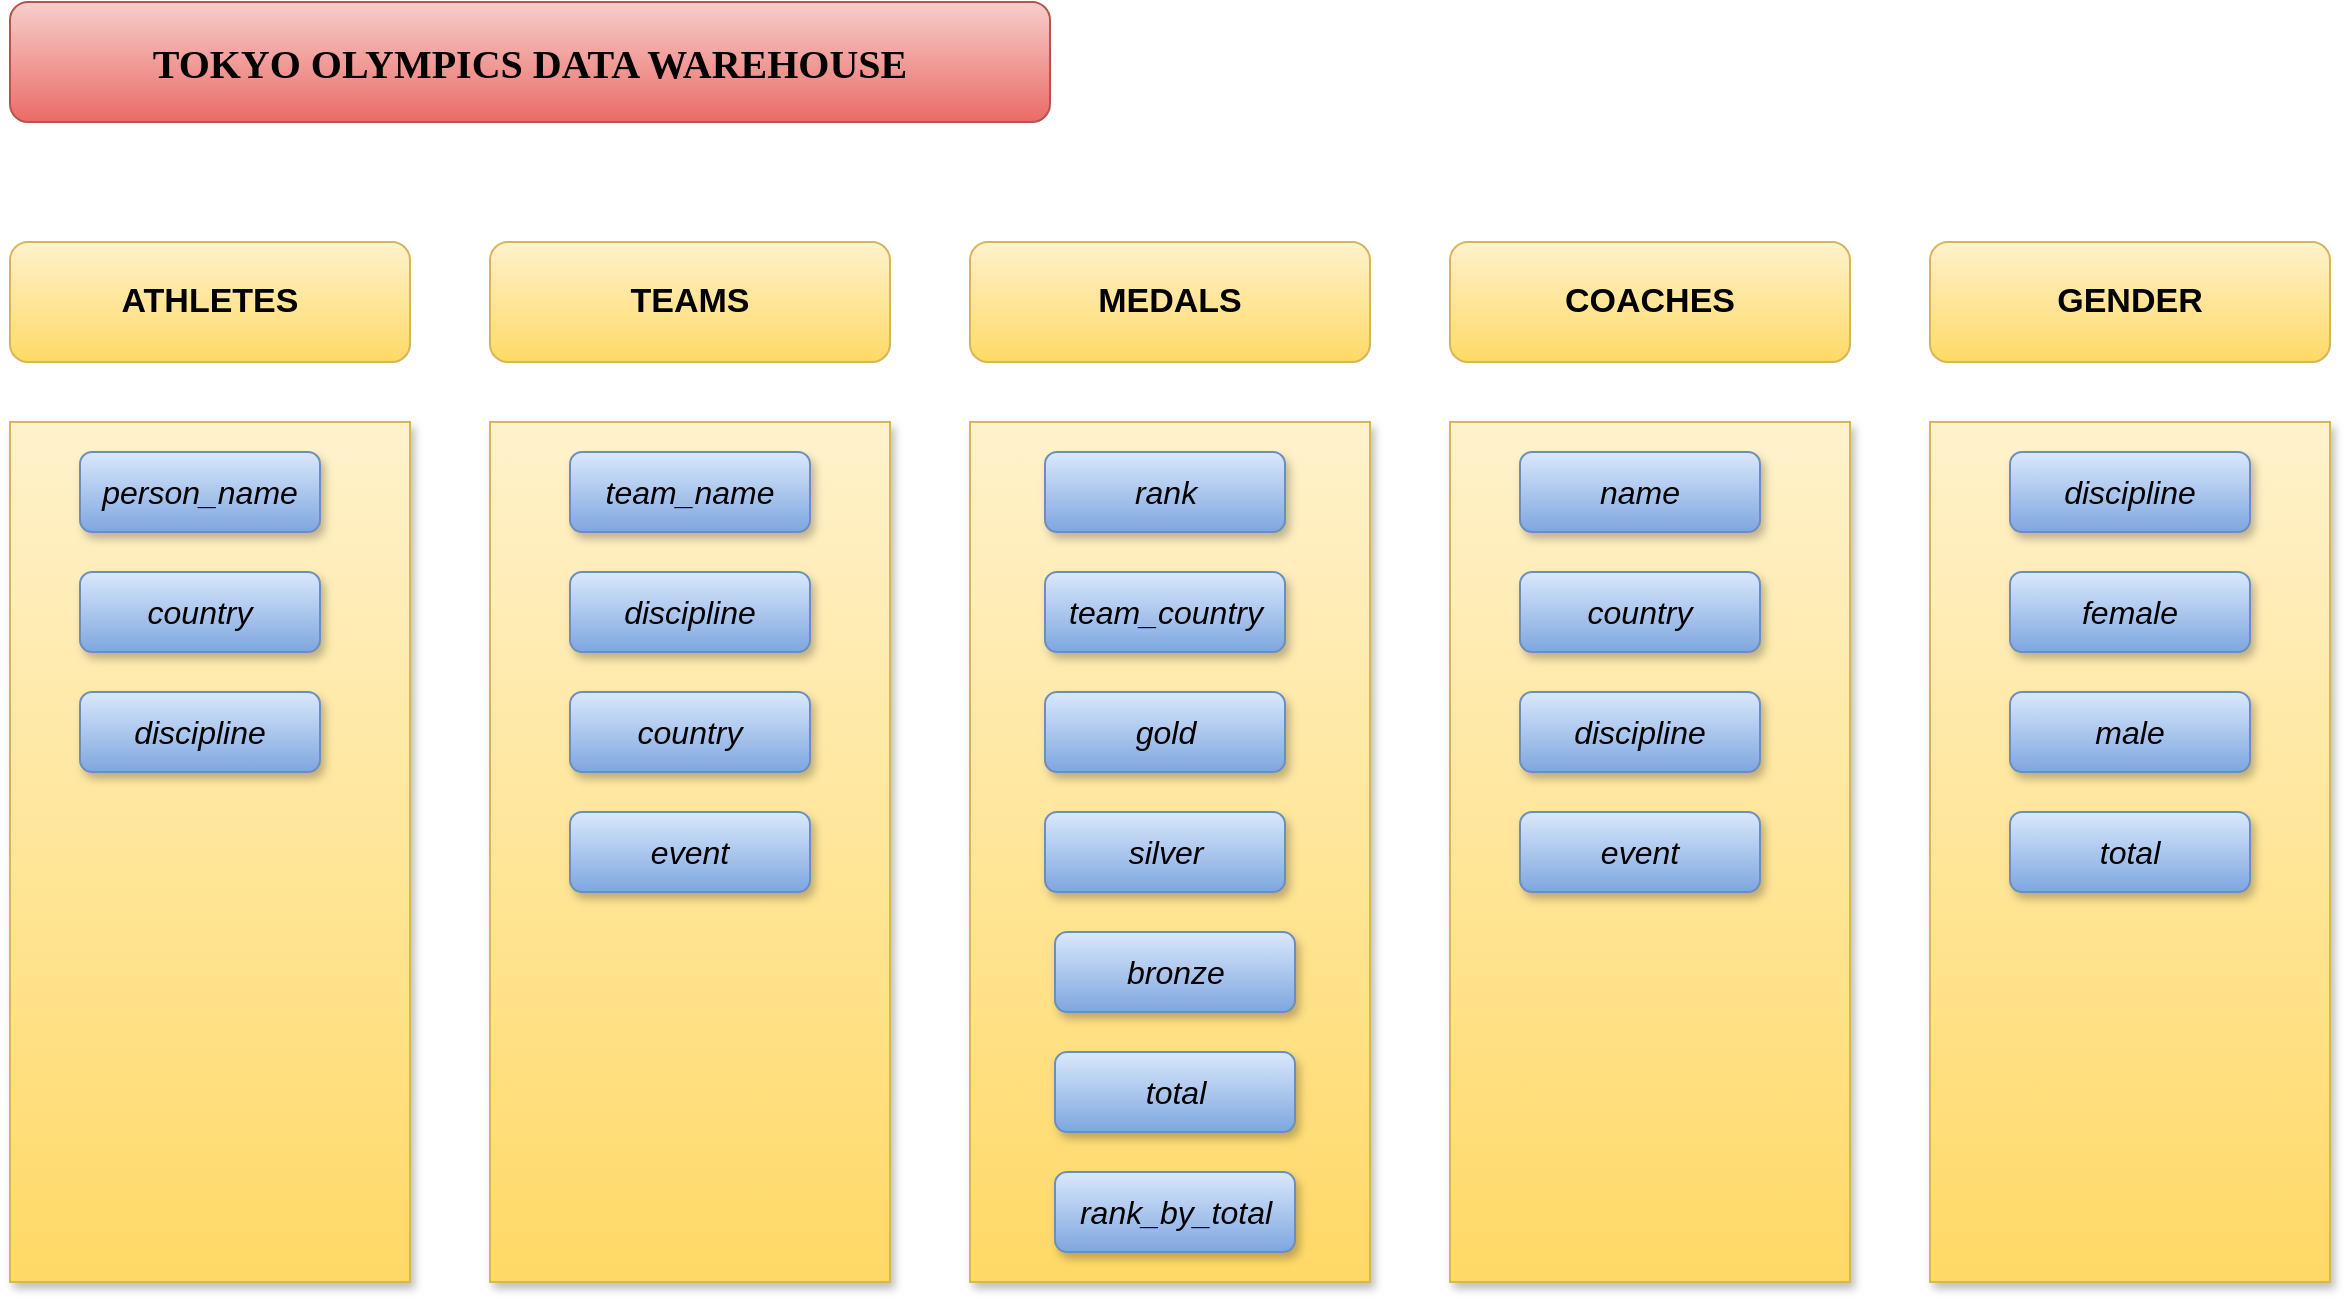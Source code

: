 <mxfile version="26.0.16">
  <diagram name="Page-1" id="cmiRLPd9M64iUV9V8Ofk">
    <mxGraphModel dx="2284" dy="884" grid="1" gridSize="10" guides="1" tooltips="1" connect="1" arrows="1" fold="1" page="1" pageScale="1" pageWidth="850" pageHeight="1100" math="0" shadow="0">
      <root>
        <mxCell id="0" />
        <mxCell id="1" parent="0" />
        <mxCell id="a53vQvWttHW8f18Grv44-1" value="&lt;span&gt;TOKYO OLYMPICS DATA WAREHOUSE&lt;/span&gt;" style="rounded=1;whiteSpace=wrap;html=1;fillColor=#f8cecc;strokeColor=#b85450;fontSize=20;fontStyle=1;labelBackgroundColor=none;textShadow=0;fontFamily=Verdana;gradientColor=#ea6b66;" parent="1" vertex="1">
          <mxGeometry x="-360" y="40" width="520" height="60" as="geometry" />
        </mxCell>
        <mxCell id="a53vQvWttHW8f18Grv44-2" value="" style="rounded=0;whiteSpace=wrap;html=1;fillColor=#fff2cc;gradientColor=#ffd966;strokeColor=#d6b656;shadow=1;" parent="1" vertex="1">
          <mxGeometry x="-360" y="250" width="200" height="430" as="geometry" />
        </mxCell>
        <mxCell id="a53vQvWttHW8f18Grv44-3" value="person_name" style="rounded=1;whiteSpace=wrap;html=1;fillColor=#dae8fc;gradientColor=#7ea6e0;strokeColor=#6c8ebf;glass=0;shadow=1;fontSize=16;align=center;fontStyle=2;horizontal=1;" parent="1" vertex="1">
          <mxGeometry x="-325" y="265" width="120" height="40" as="geometry" />
        </mxCell>
        <mxCell id="a53vQvWttHW8f18Grv44-4" value="country" style="rounded=1;whiteSpace=wrap;html=1;fillColor=#dae8fc;gradientColor=#7ea6e0;strokeColor=#6c8ebf;glass=0;shadow=1;fontSize=16;align=center;fontStyle=2;horizontal=1;" parent="1" vertex="1">
          <mxGeometry x="-325" y="325" width="120" height="40" as="geometry" />
        </mxCell>
        <mxCell id="a53vQvWttHW8f18Grv44-5" value="discipline" style="rounded=1;whiteSpace=wrap;html=1;fillColor=#dae8fc;gradientColor=#7ea6e0;strokeColor=#6c8ebf;glass=0;shadow=1;fontSize=16;align=center;fontStyle=2;horizontal=1;" parent="1" vertex="1">
          <mxGeometry x="-325" y="385" width="120" height="40" as="geometry" />
        </mxCell>
        <mxCell id="a53vQvWttHW8f18Grv44-6" value="ATHLETES" style="rounded=1;whiteSpace=wrap;html=1;fontStyle=1;fillColor=#fff2cc;gradientColor=#ffd966;strokeColor=#d6b656;fontSize=17;" parent="1" vertex="1">
          <mxGeometry x="-360" y="160" width="200" height="60" as="geometry" />
        </mxCell>
        <mxCell id="a53vQvWttHW8f18Grv44-7" value="" style="rounded=0;whiteSpace=wrap;html=1;fillColor=#fff2cc;gradientColor=#ffd966;strokeColor=#d6b656;shadow=1;" parent="1" vertex="1">
          <mxGeometry x="-120" y="250" width="200" height="430" as="geometry" />
        </mxCell>
        <mxCell id="a53vQvWttHW8f18Grv44-8" value="team_name" style="rounded=1;whiteSpace=wrap;html=1;fillColor=#dae8fc;gradientColor=#7ea6e0;strokeColor=#6c8ebf;glass=0;shadow=1;fontSize=16;align=center;fontStyle=2;horizontal=1;" parent="1" vertex="1">
          <mxGeometry x="-80" y="265" width="120" height="40" as="geometry" />
        </mxCell>
        <mxCell id="a53vQvWttHW8f18Grv44-9" value="country" style="rounded=1;whiteSpace=wrap;html=1;fillColor=#dae8fc;gradientColor=#7ea6e0;strokeColor=#6c8ebf;glass=0;shadow=1;fontSize=16;align=center;fontStyle=2;horizontal=1;" parent="1" vertex="1">
          <mxGeometry x="-80" y="385" width="120" height="40" as="geometry" />
        </mxCell>
        <mxCell id="a53vQvWttHW8f18Grv44-10" value="discipline" style="rounded=1;whiteSpace=wrap;html=1;fillColor=#dae8fc;gradientColor=#7ea6e0;strokeColor=#6c8ebf;glass=0;shadow=1;fontSize=16;align=center;fontStyle=2;horizontal=1;" parent="1" vertex="1">
          <mxGeometry x="-80" y="325" width="120" height="40" as="geometry" />
        </mxCell>
        <mxCell id="a53vQvWttHW8f18Grv44-11" value="TEAMS" style="rounded=1;whiteSpace=wrap;html=1;fontStyle=1;fillColor=#fff2cc;gradientColor=#ffd966;strokeColor=#d6b656;fontSize=17;" parent="1" vertex="1">
          <mxGeometry x="-120" y="160" width="200" height="60" as="geometry" />
        </mxCell>
        <mxCell id="a53vQvWttHW8f18Grv44-12" value="event" style="rounded=1;whiteSpace=wrap;html=1;fillColor=#dae8fc;gradientColor=#7ea6e0;strokeColor=#6c8ebf;glass=0;shadow=1;fontSize=16;align=center;fontStyle=2;horizontal=1;" parent="1" vertex="1">
          <mxGeometry x="-80" y="445" width="120" height="40" as="geometry" />
        </mxCell>
        <mxCell id="a53vQvWttHW8f18Grv44-13" value="" style="rounded=0;whiteSpace=wrap;html=1;fillColor=#fff2cc;gradientColor=#ffd966;strokeColor=#d6b656;shadow=1;" parent="1" vertex="1">
          <mxGeometry x="120" y="250" width="200" height="430" as="geometry" />
        </mxCell>
        <mxCell id="a53vQvWttHW8f18Grv44-14" value="rank" style="rounded=1;whiteSpace=wrap;html=1;fillColor=#dae8fc;gradientColor=#7ea6e0;strokeColor=#6c8ebf;glass=0;shadow=1;fontSize=16;align=center;fontStyle=2;horizontal=1;" parent="1" vertex="1">
          <mxGeometry x="157.5" y="265" width="120" height="40" as="geometry" />
        </mxCell>
        <mxCell id="a53vQvWttHW8f18Grv44-15" value="gold" style="rounded=1;whiteSpace=wrap;html=1;fillColor=#dae8fc;gradientColor=#7ea6e0;strokeColor=#6c8ebf;glass=0;shadow=1;fontSize=16;align=center;fontStyle=2;horizontal=1;" parent="1" vertex="1">
          <mxGeometry x="157.5" y="385" width="120" height="40" as="geometry" />
        </mxCell>
        <mxCell id="a53vQvWttHW8f18Grv44-16" value="team_country" style="rounded=1;whiteSpace=wrap;html=1;fillColor=#dae8fc;gradientColor=#7ea6e0;strokeColor=#6c8ebf;glass=0;shadow=1;fontSize=16;align=center;fontStyle=2;horizontal=1;" parent="1" vertex="1">
          <mxGeometry x="157.5" y="325" width="120" height="40" as="geometry" />
        </mxCell>
        <mxCell id="a53vQvWttHW8f18Grv44-17" value="MEDALS" style="rounded=1;whiteSpace=wrap;html=1;fontStyle=1;fillColor=#fff2cc;gradientColor=#ffd966;strokeColor=#d6b656;fontSize=17;" parent="1" vertex="1">
          <mxGeometry x="120" y="160" width="200" height="60" as="geometry" />
        </mxCell>
        <mxCell id="a53vQvWttHW8f18Grv44-18" value="silver" style="rounded=1;whiteSpace=wrap;html=1;fillColor=#dae8fc;gradientColor=#7ea6e0;strokeColor=#6c8ebf;glass=0;shadow=1;fontSize=16;align=center;fontStyle=2;horizontal=1;" parent="1" vertex="1">
          <mxGeometry x="157.5" y="445" width="120" height="40" as="geometry" />
        </mxCell>
        <mxCell id="a53vQvWttHW8f18Grv44-19" value="total" style="rounded=1;whiteSpace=wrap;html=1;fillColor=#dae8fc;gradientColor=#7ea6e0;strokeColor=#6c8ebf;glass=0;shadow=1;fontSize=16;align=center;fontStyle=2;horizontal=1;" parent="1" vertex="1">
          <mxGeometry x="162.5" y="565" width="120" height="40" as="geometry" />
        </mxCell>
        <mxCell id="a53vQvWttHW8f18Grv44-20" value="bronze" style="rounded=1;whiteSpace=wrap;html=1;fillColor=#dae8fc;gradientColor=#7ea6e0;strokeColor=#6c8ebf;glass=0;shadow=1;fontSize=16;align=center;fontStyle=2;horizontal=1;" parent="1" vertex="1">
          <mxGeometry x="162.5" y="505" width="120" height="40" as="geometry" />
        </mxCell>
        <mxCell id="a53vQvWttHW8f18Grv44-21" value="rank_by_total" style="rounded=1;whiteSpace=wrap;html=1;fillColor=#dae8fc;gradientColor=#7ea6e0;strokeColor=#6c8ebf;glass=0;shadow=1;fontSize=16;align=center;fontStyle=2;horizontal=1;" parent="1" vertex="1">
          <mxGeometry x="162.5" y="625" width="120" height="40" as="geometry" />
        </mxCell>
        <mxCell id="a53vQvWttHW8f18Grv44-22" value="" style="rounded=0;whiteSpace=wrap;html=1;fillColor=#fff2cc;gradientColor=#ffd966;strokeColor=#d6b656;shadow=1;" parent="1" vertex="1">
          <mxGeometry x="360" y="250" width="200" height="430" as="geometry" />
        </mxCell>
        <mxCell id="a53vQvWttHW8f18Grv44-23" value="name" style="rounded=1;whiteSpace=wrap;html=1;fillColor=#dae8fc;gradientColor=#7ea6e0;strokeColor=#6c8ebf;glass=0;shadow=1;fontSize=16;align=center;fontStyle=2;horizontal=1;" parent="1" vertex="1">
          <mxGeometry x="395" y="265" width="120" height="40" as="geometry" />
        </mxCell>
        <mxCell id="a53vQvWttHW8f18Grv44-24" value="country" style="rounded=1;whiteSpace=wrap;html=1;fillColor=#dae8fc;gradientColor=#7ea6e0;strokeColor=#6c8ebf;glass=0;shadow=1;fontSize=16;align=center;fontStyle=2;horizontal=1;" parent="1" vertex="1">
          <mxGeometry x="395" y="325" width="120" height="40" as="geometry" />
        </mxCell>
        <mxCell id="a53vQvWttHW8f18Grv44-25" value="discipline" style="rounded=1;whiteSpace=wrap;html=1;fillColor=#dae8fc;gradientColor=#7ea6e0;strokeColor=#6c8ebf;glass=0;shadow=1;fontSize=16;align=center;fontStyle=2;horizontal=1;" parent="1" vertex="1">
          <mxGeometry x="395" y="385" width="120" height="40" as="geometry" />
        </mxCell>
        <mxCell id="a53vQvWttHW8f18Grv44-26" value="COACHES" style="rounded=1;whiteSpace=wrap;html=1;fontStyle=1;fillColor=#fff2cc;gradientColor=#ffd966;strokeColor=#d6b656;fontSize=17;" parent="1" vertex="1">
          <mxGeometry x="360" y="160" width="200" height="60" as="geometry" />
        </mxCell>
        <mxCell id="a53vQvWttHW8f18Grv44-27" value="event" style="rounded=1;whiteSpace=wrap;html=1;fillColor=#dae8fc;gradientColor=#7ea6e0;strokeColor=#6c8ebf;glass=0;shadow=1;fontSize=16;align=center;fontStyle=2;horizontal=1;" parent="1" vertex="1">
          <mxGeometry x="395" y="445" width="120" height="40" as="geometry" />
        </mxCell>
        <mxCell id="a53vQvWttHW8f18Grv44-28" value="" style="rounded=0;whiteSpace=wrap;html=1;fillColor=#fff2cc;gradientColor=#ffd966;strokeColor=#d6b656;shadow=1;" parent="1" vertex="1">
          <mxGeometry x="600" y="250" width="200" height="430" as="geometry" />
        </mxCell>
        <mxCell id="a53vQvWttHW8f18Grv44-29" value="discipline" style="rounded=1;whiteSpace=wrap;html=1;fillColor=#dae8fc;gradientColor=#7ea6e0;strokeColor=#6c8ebf;glass=0;shadow=1;fontSize=16;align=center;fontStyle=2;horizontal=1;" parent="1" vertex="1">
          <mxGeometry x="640" y="265" width="120" height="40" as="geometry" />
        </mxCell>
        <mxCell id="a53vQvWttHW8f18Grv44-30" value="female" style="rounded=1;whiteSpace=wrap;html=1;fillColor=#dae8fc;gradientColor=#7ea6e0;strokeColor=#6c8ebf;glass=0;shadow=1;fontSize=16;align=center;fontStyle=2;horizontal=1;" parent="1" vertex="1">
          <mxGeometry x="640" y="325" width="120" height="40" as="geometry" />
        </mxCell>
        <mxCell id="a53vQvWttHW8f18Grv44-31" value="male" style="rounded=1;whiteSpace=wrap;html=1;fillColor=#dae8fc;gradientColor=#7ea6e0;strokeColor=#6c8ebf;glass=0;shadow=1;fontSize=16;align=center;fontStyle=2;horizontal=1;" parent="1" vertex="1">
          <mxGeometry x="640" y="385" width="120" height="40" as="geometry" />
        </mxCell>
        <mxCell id="a53vQvWttHW8f18Grv44-32" value="GENDER" style="rounded=1;whiteSpace=wrap;html=1;fontStyle=1;fillColor=#fff2cc;gradientColor=#ffd966;strokeColor=#d6b656;fontSize=17;" parent="1" vertex="1">
          <mxGeometry x="600" y="160" width="200" height="60" as="geometry" />
        </mxCell>
        <mxCell id="a53vQvWttHW8f18Grv44-33" value="total" style="rounded=1;whiteSpace=wrap;html=1;fillColor=#dae8fc;gradientColor=#7ea6e0;strokeColor=#6c8ebf;glass=0;shadow=1;fontSize=16;align=center;fontStyle=2;horizontal=1;" parent="1" vertex="1">
          <mxGeometry x="640" y="445" width="120" height="40" as="geometry" />
        </mxCell>
      </root>
    </mxGraphModel>
  </diagram>
</mxfile>
